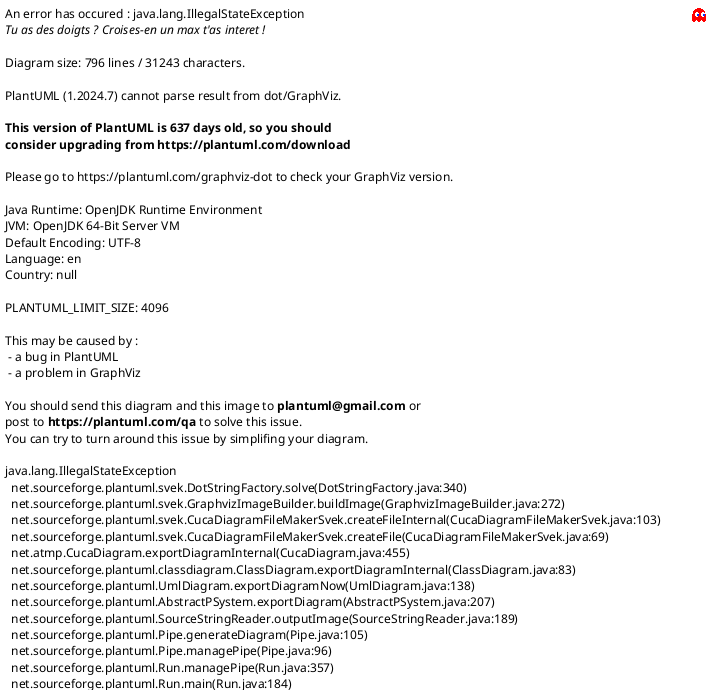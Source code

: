 @startuml Class_Diagram
'Style Settings
skinparam {
    Linetype ortho
    BackgroundColor #bababa
    Shadowing false
    Nodesep 60
    Ranksep 50
}
skinparam Arrow {
    Color #2e2e2e
    Thickness 1.5
}
skinparam CircledCharacter {
    Radius 8
    FontSize 10
}
skinparam class {
    BackgroundColor #d1d1d1
    BorderColor #2e2e2e
    BorderThickness 1.5
    HeaderBackgroundColor #a6a6a6
}
skinparam package {
    BackgroundColor #bcbfd6
    BorderThickness 1.8
}
skinparam Note {
    BackgroundColor #297547
    BorderColor #171a17
    FontColor #e8e8e8
}
!startsub DIAGRAM
'Class Diagram
'Class Definitions
    'Basic UI Components, extend/use Swing components
    package Components {
        'Swing
            together {
                class Container extends Component
                class JComponent extends Container {
                    .
                    .
                    --
                    .
                    .
                }
                class JFrame 
                class JFileChooser
                class JPanel extends JComponent
                class JButton extends JComponent
                class JLabel extends JComponent
                class JTextField extends JComponent
                class JTextPane extends JComponent
                class JComboBox extends JComponent
                class JTree extends JComponent
                class JScrollPane extends JComponent
                class JMenuBar extends JComponent
                class JCheckBox extends JComponent
            }
            'Listeners
                together {
                    interface EventListener
                    interface ComponentListener extends EventListener {
                        +componentHidden(ComponentEvent e)
                        +componentMoved(ComponentEvent e)
                        +componentResized(ComponentEvent e)
                        +componentShown(ComponentEvent e)
                    }
                    interface ActionListener extends EventListener {
                        +actionPerformed(ActionEvent e)
                    }
                    interface KeyListener extends EventListener {
                        +keyPressed(KeyEvent e)
                        +keyReleased(KeyEvent e)
                        +keyTyped(KeyEvent e)
                    }
                    interface TextListener extends EventListener{
                        +textValueChanged(TextEvent e)
                    }

                    interface ItemListener extends EventListener{
                        +itemStateChanged(ItemEvent e)
                    }

                    interface DocumentListener extends EventListener{
                        +changedUpdate(DocumentEvent e)
                        +insertUpdate(DocumentEvent e)
                        +removeUpdate(DocumentEvent e)
                    }
                }
        'Custom
            class Tree extends JTree
            class Button extends JButton
            class DropdownSelector extends JComboBox
            class InputBox extends JTextField
            class Checkbox extends JCheckBox
            class Label extends JLabel
            class ScrollPane extends JScrollPane
            class MenuBar extends JMenuBar
            class TextPane extends JTextPane

            'Frames/Panels
            together {
                enum ResizeMode {
                    ABSOLUTE_TOP_LEFT
                    ABSOLUTE_BOTTOM_RIGHT
                    RELATIVE
                }
                class Resizer {
                    +Resizer(ResizeMode t, ResizeModer r, ResizeMode b, ResizeMode l)
                    +resize(Component, int width, int height, int newWidth, int newHeight)
                }
                interface AutoResizing extends ComponentListener {
                    +setResizer(Component, Resizer)
                }

                class Panel extends JPanel implements AutoResizing {
                    -Map<Component, ComponentResizer>
                    +setResizer(Component, Resizer)
                }
                class Window implements AutoResizing {
                    -Map<Component, ComponentResizer>
                    +setResizer(Component, Resizer)
                }
                ResizeMode <-- Resizer
            }
    }
    
    'UI Composites
    package Composites {
        enum InfoBarID {
            VERSION
            SELECTED
            LASTACTION
        }
        class InfoBar extends Panel {
            -Map<InfoBarID,TextBox>
            +setText(InfoBarID, String)
        }
        InfoBarID <-- InfoBar : <<uses>>

        class MainWindow extends Window {
            -MenuBar mainMenu

            +MainWindow()
            + {static} void main(String[] args)
        }

        class SubWindowArea extends Panel{
            +addSubWindow(SubWindow)
            +removeSubWindow(SubWindow)
        }
        class SubWindow extends Panel {
            -MenuBar
            +SubWindow(Element)
            +setElement(Element)
        }
        abstract class ElementManipulator extends Panel {
            +setElement(Element)
        }
        class TextEditor implements ElementManipulator {
            -TextPane
            +TextEditor(Element)
        }
        class Visualizer implements ElementManipulator {
            -TextArea Info
            -MenuBar diagramOptions
            -MenuBar statisticsOptions
            +Visualizer(Element)
        }
        SubWindow *-- "1..[num subtypes]" ElementManipulator
        SubWindowArea *-- "0..3" SubWindow

        class Outliner extends Panel {
            -MenuBar
            -Tree
            -DAO
            +Outliner(DAO data)
        }

        class MergeDialog extends Window {
            Label prompt
            Label left
            Label right
            InputBox left
            InputBox right
            Button renameLeft
            Button renameRight
            Button keepLeft
            Button keepRight
            +MergeDialog()
            +open(Element eLeft, Element eRight)
        }
        MergeDialog --* MainWindow
    }
'Diagrams
package Diagrams {
    interface IDiagram {
        +Collection<?> cloneData()
        +void refresh()
        +void update(DiagramData data)
        +boolean addDiagramViewHelper(DiagramViewHelper dvh)
        +boolean removeDiagramViewHelper(DiagramViewHelper dvh)
        +boolean showDiagramViewHelper(IndicatorIdentifier id)
        +boolean hideDiagramViewHelper(IndicatorIdentifier id)
        +DiagramComponent[] getNonValueDisplayDiagramComponentPrototypes()
        +DiagramValueDisplayComponent[] getDiagramValueDisplayComponentPrototypes()
    }
    interface IDiagramOverlayer {
        +IDiagram getDiagram(int index)
        +void setDiagram(int index, IDiagram diagram)
        +boolean addDiagram(IDiagram diagram)
        +boolean removeDiagram(IDiagram diagram)
        +IDiagram overlay(int[] indices)
        +IDiagram overlay(IDiagram[] diagrams)
    }
    package Diagram.Overlayer {
        class DiagramOverlayer implements IDiagramOverlayer {
            -Collection<? extends IDiagram> diagrams
            -IDiagramOverlayStrategy overlayStrategy
            +DiagramOverlayer(IDiagram[] diagrams)
            -void setOverlayStrategy()
        }
        interface IDiagramOverlayStrategy {
            +IDiagram overlay()
        }
        class FunctionGraphOverlayStrategy implements IDiagramOverlayStrategy {
            -FunctionGraph[] functionGraphs
            +FunctionGraphOverlayStrategy(FunctionGraph[] functionGraphs)
            +IDiagram overlay()
        }
        class HistogramOverlayStrategy implements IDiagramOverlayStrategy {
            -Histogram histogram1
            -Histogram histogram2
            +HistogramOverlayStrategy(Histogram histogram1, Histogram histogram2)
            +IDiagram overlay()
        }
        class BarChartOverlayStrategy implements IDiagramOverlayStrategy {
            -BarChart barChart1
            -BarChart barChart2
            +BarChartOverlayStrategy(BarChart barChart1, BarChart barChart2)
            +IDiagram overlay()
        }
    }
    package Diagram.Components {
        class PositionInFrame {
            -Number xPos
            -Number yPos
            +PositionInFrame(Number xPos, Number yPos)
            +Number getXPos()
            +void setXPos(Number xPos)
            +Number getYPos()
            +void setYPos(Number yPos)
        }
        abstract class PositionInDiagram {
            -DiagramAxis[] axes
            -Number[] positionsInAxes
            +PositionInDiagram(DiagramAxis[] axes, Number[] coordinatesInAxes)
            +Number axisCoordinateToFrameCoordinate(int index)
            +PositionInFrame toPositionInFrame()
            #void setAxisCoordinate(int index, Number position)
            #void setAxisCoordinates(Number[] coordinates)
            #Number getAxisPos(int index)
        }
        class PositionIn2DDiagram extends PositionInDiagram{
            +PositionIn2DDiagram(DiagramAxis xAxis, Number xCoordinate, DiagramAxis yAxis, Number yCoordinate)
            +void setXCoordinate(Number xCoordinate)
            +void setYCoordinate(Number yCoordinate)
            +Number getXCoordinate()
            +Number getYCoordinate()
        }
        interface Hoverable {
            +default boolean isBeingHovered()
            +default void hoverAction()
            +default void refreshHoverLabelPosition()
            +default void showHoverLabel()
            +default void hideHoverLabel()
        }
        note right of Hoverable::hoverAction
            show label as default
            override if there is more
        end note
        abstract class DiagramComponent {
            -Color color
            #DiagramComponent(Color color)
            +{abstract} DiagramComponent clone()
            +void setColor(Color color)
            +Number getColor()
            +{abstract} void show()
            +{abstract} void hide()
        }
        abstract class DiagramValueDisplayComponent extends DiagramComponent implements Hoverable {
            -Number value
            #DiagramValueDisplayComponent(Color color, Number value)
            +Number valueToCoordinate(int axisIndex)
            +void setValue(Number value)
            +Number getValue()
            +{abstract} void refreshValueRelevantAttributes()
        }
        abstract class DiagramBar extends DiagramValueDisplayComponent {
            -PositionIn2DDiagram bottomLeft
            -PositionIn2DDiagram topRight
            -Number borderThickness
            #DiagramBar(Color color, Number value, PositionIn2DDiagram bottomLeft, PositionIn2DDiagram topRight, Number borderThickness)
            +Number getHeight()
            +Number getWidth()
            +void setBottomLeftInDiagram(Number x1, Number y1)
            +void setTopRightInDiagram(Number x2, Number y2)
            +PositionIn2DDiagram getBottomLeftInDiagram()
            +PositionIn2DDiagram getTopRightInDiagram()
        }
        abstract class DiagramAxis extends DiagramComponent {
            -Number min
            -Number max
            -int steps
            -boolean showValues
            -DiagramLine axisLine
            #DiagramAxis(DiagramLine axisLine, Number min, Number max, int steps)
            +void setMin(Number min)
            +Number getMin()
            +void setMax(Number max)
            +Number getMax()
            +void setSteps(int steps)
            +int getSteps()
            +void showValues()
            +void hideValues()
            'not good for flexibility and redundant, paintAxis is enough
            '#void paintComponent(Graphics g)
            'void show is already being implemented
            '+void paintAxis()
            +Number valueToCoordinate(Number value)
            +Number CoordinateToValue(Number coordinate)
            +void setLineByPos(Number minValXPos, Number minValYPos, Number maxValXPos, Number maxValYPos)
            +void setLineColor(Color color)
            +void setLineThickness(Number thickness)
            +Number getLineLength()
        }
        note right of DiagramAxis::paintComponent
            Override this method from JComponent,
            use paintAxis() method instead.

            paintAxis() initializes the parameter of
            paintComponent and calls paintComponent.
        end note
        note right of DiagramAxis::CoordinateToValue
            Throws an exception, if the coordinate
            is out of the range of the axis' line
            (determined by x1 and x2 or y1 and y2 of
            axisLine)
        end note
        abstract class DiagramLabel extends DiagramComponent {
            -String caption
            -PositionInFrame bottomLeft
            -PositionInFrame topRight
            -Number borderThickness
            #DiagramLabel(PositionInFrame bottomLeft, PositionInFrame topRight, Color color, String caption, Number borderThickness)
            +void setCaption(String caption)
            +String getCaption()
            +void setBottomLeftInFrame(Number x1, Number y1)
            +void setTopRightInFrame(Number x2, Number y2)
            +PositionInFrame getBottomLeftInFrame()
            +PositionInFrame getTopRightInFrame()
        }
        abstract class DiagramLine extends DiagramComponent {
            -PositionInFrame start
            -PositionInFrame end
            -Number thickness
            #DiagramLine(PositionInFrame start, PositionInFrame end, Color color, Number thickness)
            #Number calculateLength()
            +void setThickness(Number thickness)
            +void setBottomLeftInFrame(Number x1, Number y1)
            +void setTopRightInFrame(Number x2, Number y2)
            +PositionInFrame getBottomLeftInFrame()
            +PositionInFrame getTopRightInFrame()
            +Number getLength()
            +Number getThickness()
        }
        note top of DiagramLine
            Calculate length with Pythagoras'
            formula
        end note
        class SolidLine extends DiagramLine {
            -Line line
            #SolidLine(PositionInFrame start, PositionInFrame end, Color color, Number thickness)
        }
        abstract class DiagramValueLabel extends DiagramValueDisplayComponent {
            -PositionIn2DDiagram topRight
            -PositionIn2DDiagram bottomLeft
            -String caption
            -Number[] sizesInAxes
            -Number borderThickness
            #DiagramValueLabel(PositionIn2DDiagram bottomLeft, PositionIn2DDiagram topRight, Color color, Number value, Number borderThickness)
            #void refreshCaption()
            #void setCaption(String caption)
            +String getCaption()
            +void setBottomLeftInDiagram(Number x1, Number y1)
            +void setTopRightInDiagram(Number x2, Number y2)
            +PositionIn2DDiagram getBottomLeftInDiagram()
            +PositionIn2DDiagram getTopRightInDiagram()
        }
        abstract class DiagramPoint extends DiagramValueDisplayComponent {
            -PositionIn2DDiagram position
            -Number size
            #DiagramPoint(PositionIn2DDiagram position, Color color, Number value, Number size)
            +void setSize(Number size)
            +Number getSize()
            +void setPositionInDiagram(Number x, Number y)
            +PositionIn2DDiagram getPositionInDiagram()
        }
        abstract class DiagramColorScale extends DiagramComponent {
            '-Color color = borderColor
            -PositionIn2DDiagram bottomLeft
            -PositionIn2DDiagram topRight
            -Number borderThickness
            #DiagramColorScale(PositionIn2DDiagram bottomLeft, PositionIn2DDiagram topRight, Color borderColor, Number[] values, Color[] valueColors, Number borderThickness)
            +Color valueToColor(Number value)
            +Number[] getValues()
            +Color[] getColors()
            +final Object[] matchingsAsArray()
            +void setBottomLeftInFrame(Number x1, Number y1)
            +void setTopRightInFrame(Number x2, Number y2)
            +PositionInFrame getBottomLeftInFrame()
            +PositionInFrame getTopRightInFrame()
        }
        note right of DiagramColorScale::matchingsAsArray
            return new Object[]
            {getValues(), getColors()}
        end note
        class 2ColorScale extends DiagramColorScale {
            '-Color color = borderColor
            -WritableImage colorScale
            -Color minValueColor
            -Color maxValueColor
            -Number minValue
            -Number maxValue
            #2ColorScale(PositionIn2DDiagram bottomLeft, PositionIn2DDiagram topRight, Color borderColor, Number minVal, Number maxVal, Color minValColor, Color maxValColor, Number borderThickness)
            +Color getMinValueColor()
            +Color getMaxValueColor()
            +void setMinValueColor(Color minValueColor)
            +void setMaxValueColor(Color maxValueColor)
            +Number getMinValue()
            +Number getMaxValue()
            +void setMinValue(Number minValue)
            +void setMaxValue(Number maxValue)
        }
        class ValueDisplayPoint extends DiagramPoint {
            -Point point
            #ValueDisplayPoint(Color color, Number value, Number size, PositionIn2DDiagram position)
        }
        class HistogramBar extends DiagramBar {
            -Label label
            #HistogramBar(Color color, Number value, PositionIn2DDiagram bottomLeft, PositionIn2DDiagram topRight)
        }
        class BarChartBar extends DiagramBar {
            -Label label
            #BarChartBar(Color color, Number value, Number width, PositionIn2DDiagram bottomLeft, PositionIn2DDiagram topRight)
        }
        class SolidAxis extends DiagramAxis {
            #SolidAxis(SolidLine axisLine, Number min, Number max, int steps)
        }
        class HeatMapLabel extends DiagramValueLabel {
            -Label label
            #HeatMapLabel(DiagramColorScale cs, Number value, PositionIn2DDiagram bottomLeft, PositionIn2DDiagram topRight)
        }
        class DescriptionLabel extends DiagramLabel {
            -Label label
            #DescriptionLabel(Color color, String caption, PositionInFrame bottomLeft, PositionInFrame topRight)
        }
        /'Shows value that is being
        hovered over'/
        class HoverLabel {
            -String caption
            -Theme theme
            -Number xPos
            -Number yPos
            -Number width
            -Number height
            -{static} HoverLabel hoverLabel
            -HoverLabel()
            +{static} HoverLabel getHoverLabel()
            +void show()
            +void hide()
            +void setWidth(Number width)
            +void setHeight(Number height)
            +Number getWidth()
            +Number getHeight()
        }
        class DiagramComponentFactory {
            -{static} DiagramComponentFactory instance = new DiagramComponentFactory
            -DiagramComponentFactory()
            +{static} DiagramComponentFactory getDiagramComponentFactory()
            +DiagramPoint createPoint(Number value, PositionIn2DDiagram position, Number size)
            +DiagramValueLabel createValueLabel(Number value, PositionIn2DDiagram bottomLeft, PositionIn2DDiagram topRight, Number borderThickness)
            +DiagramBar createBar(Number value, PositionIn2DDiagram bottomLeft, PositionIn2DDiagram topRight, Number borderThickness)
            +DiagramLabel createLabel(PositionInFrame bottomLeft, PositionInFrame topRight, Color color, String caption, Number borderThickness)
            +DiagramAxis createAxis(DiagramLine axisLine, Number min, Number max, int steps)
            +DiagramColorScale createColorScale(PositionInFrame bottomLeft, PositionInFrame topRight, Color borderColor, Number[] values, Color[] valueColors, Number borderThickness)
            +DiagramLine createLine(PositionInFrame start, PositionInFrame end, Color color, Number thickness)
        }
    }
    package Diagram.Data {
        class DiagramData {
            -Collection<?> data;
            -DiagramDataFormatter ddf;
            +DiagramData(Collection<?> data)
            +<T extends Collection<?>> T getData();
            +void update()
            +void setFormat(DiagramDataFormatter ddf)
        }
        note right of DiagramData::getData
            Run ddf on data and return result.
            If ddf = null, return a deep copy.
        end note
        abstract class DiagramDataFormatter {
            +DiagramDataFormatter()
            +<T extends Collection<?>> Object format(T data)
        }
        class ArrayListDataFormatter extends DiagramDataFormatter {
            +ArrayListDataFormatter()
            +<T extends Collection<?>> Object format(T data)
        }
        class ArrayDataFormatter extends DiagramDataFormatter {
            +ArrayDataFormatter()
            +<E, T extends Collection<E>> Object format(T data)
        }
    }
    package Diagram.Type {
        abstract class Diagram implements IDiagram {
            -DiagramData data
            -DiagramAxis[] axes
            -DiagramValueDisplayComponent[] valueDisplayComponents
            -DiagramComponent[] nonValueDisplayComponents
            -EnumMap<IndicatorIdentifier, DiagramViewHelper> viewHelpers
            +Diagram(DiagramData data)
            #void assemble(DiagramAxis[] axes, DiagramValueDisplayComponent[] valueDisplayComponents, DiagramComponent[] nonValueDisplayComponents)
            +boolean addDiagramViewHelper(DiagramViewHelper dvh)
            +boolean removeDiagramViewHelper(DiagramViewHelper dvh)
            +boolean showDiagramViewHelper(IndicatorIdentifier id)
            +boolean hideDiagramViewHelper(IndicatorIdentifier id)
        }
        class Histogram extends Diagram {
            +Histogram(DiagramData data)
        }
        class BarChart extends Diagram {
            +BarChart(DiagramData data)
        }
        class HeatMap extends Diagram {
            +HeatMap(DiagramData data)
        }
        class FunctionGraph extends Diagram {
            +FunctionGraph(DiagramData data)
        }
        note as Diagram1
            Diagram(DiagramData data) constructor call
            accesses DiagramDirector, sets the
            DiagramBuilder and the DiagramData attributes
            in DiagramDirector and builds the diagram

            Diagram(axes, valueDisplayComponents,
            nonValueDisplayComponents) is used by the
            builders after the components are built.
            They are also used by the Overlayers to
            combine multiple diagrams into one for
            comparing.
        end note
        Histogram -- Diagram1
        BarChart -- Diagram1
        HeatMap -- Diagram1
        FunctionGraph -- Diagram1
    }
    package Diagram.Indicator {
        enum IndicatorIdentifier {
            MIN
            MAX
            AVG
            MED
            X_COORDINATE_INDICATOR
            Y_COORDINATE_INDICATOR
        }
        class DiagramViewHelperFactory {
            -{static} DiagramViewHelperFactory instance
            -DiagramViewHelperFactory()
            +{static} DiagramViewHelperFactory getInstance()
            +HelperComponentDisplayer createValueColorDisplayer(IDiagram diagram, IndicatorIdentifier id)
            +HelperLineDisplayer createCoordinateGridDisplayer(IDiagram diagram, DiagramAxis axis, IndicatorIdentifier id)
            +HelperLineDisplayer createValueLineDisplayer(IDiagram diagram, Number value, IndicatorIdentifier id)
        }
        abstract class DiagramViewHelper {
            -int layer
            -List<ViewHelperComponent> helperComponents
            -IndicatorIdentifier id
            -IDiagram diagram
            #DiagramViewHelper(IDiagram diagram, int layer, IndicatorIdentifier id)
            +int getLayerNumber()
            +void remove()
            +void show()
            +void hide()
            +void update()
            +boolean addViewHelperComponent(ViewHelperComponent vhc)
            +boolean removeViewHelperComponent(ViewHelperComponent vhc)
            +boolean clearViewHelperComponents()
            +IndicatorIdentifier getID()
        }
        DiagramViewHelperFactory -- DiagramViewHelper : > <<creates>>
        abstract class HelperLineDisplayer extends DiagramViewHelper {
            #HelperLineDisplayer(IDiagram diagram, IndicatorIdentifier id)
            #{abstract} void generateHelperComponents()
        }
        note left of DiagramViewHelper::layer
            Indicates how much in the front the DiagramViewHelper is.

            For example with JLayeredPane
        end note
        class ValueLineDisplayer extends HelperLineDisplayer {
            -DiagramAxis parallelAxis
            -Color color
            -Number thickness
            -Number value
            #ValueLineDisplayer(IDiagram diagram, DiagramAxis parallelAxis, Color color, Number thickness, Number value, IndicatorIdentifier id)
            -void createValueLine()
        }
        note bottom of ValueLineDisplayer
            Displays lines for statistics checked
            in the checkbox part
        end note
        abstract class HelperComponentDisplayer extends DiagramViewHelper {
            #HelperComponentDisplayer(IDiagram diagram, IndicatorIdentifier id)
        }
        class ValueFixColorDisplayer extends HelperComponentDisplayer {
            -TreeMap<Number, Color> mapping
            #ValueFixColorDisplayer(IDiagram diagram, TreeMap<Number, Color> mapping, IndicatorIdentifier id)
        }
        class ValueScaleColorDisplayer extends HelperComponentDisplayer {
            -DiagramColorScale colorScale
            #ValueScaleColorDisplayer(IDiagram diagram, DiagramColorScale colorScale, IndicatorIdentifier id)
        }
        note left of HelperComponentDisplayer
            Overshadows DiagramComponents with the ViewHelperComponents
            that are wanted to be seen by the user.

            Layer is set within the constructor.
        end note
        ValueColorDisplayers -- ValueScaleColorDisplayer
        ValueColorDisplayers -- ValueFixColorDisplayer
        class CoordinateIndicatorLineDisplayer extends HelperLineDisplayer {
            -DiagramAxis axis
            -Color color
            -Number thickness
            #CoordinateIndicatorLineDisplayer(IDiagram diagram, DiagramAxis axis, Color color, Number thickness, IndicatorIdentifier id)
            -void createCoordinateIndicatorLines()
        }
        class ViewHelperComponent {
            #ViewHelperComponent(DiagramComponent dc)
            +void show()
            +void hide()
        }
        note bottom of ViewHelperComponent
            Wraps DiagramComponents that the
            DiagramViewHelpers create and use
        end note
        note as ViewHelperComponentGeneration
            Call getDiagramValueDisplayComponentPrototypes() or
            getNonValueDisplayDiagramComponentPrototypes(),
            adjust the returned required elements, color them accordingly,
            wrap them with ViewHelperComponent object
            add them to helperComponents.
        end note
        DiagramViewHelper *--> ViewHelperComponent
        class CoordinateIndicatorLine extends DiagramLine {
            #CoordinateIndicatorLine(DiagramAxis parallelAxis, Number value, Color color, Number thickness)
        }
        class ValueLine extends DiagramLine {
            #ValueLine(DiagramAxis parallelAxis, Number value, Color color, Number thickness)
        }
        ValueLineDisplayer --> ValueLine : > <<creates>>
        CoordinateIndicatorLineDisplayer --> CoordinateIndicatorLine : > <<creates>>
    }
    note top of Diagram.Indicator
        Things that will be shown on diagrams
        that are not actually a part of them go here
    end note
    note as N1
        Strategy pattern:

        -IDiagramOverlayStrategy as abstract strategy
        -Its subclasses as concrete strategies
    end note
    note as N2
        Builder Pattern:

        -DiagramDirector as singleton director
        -DiagramBuilder class' subclasses as builders
    end note
    class DiagramDirector {
        -DiagramBuilder builder
        -DiagramData data
        -{static} DiagramDirector instance = new DiagramDirector
        -DiagramDirector()
        +{static} DiagramDirector getDiagramDirector()
        +void changeBuilder(Builder b)
        +void setDiagramData(DiagramData data)
        +IDiagram build()
    }
    class SettingsProvider {
        -{static} SettingsProvider instance = new SettingsProvider
        -Settings s
        -SettingsProvider()
        +{static} SettingsProvider getInstance()
        +void changeSettings(Settings s)
        +Settings getSettings()
    }
    package Diagram.Builder {
        abstract class DiagramBuilder {
            -DiagramData data
            +DiagramBuilder(DiagramData data)
            #DiagramAxis buildAxes()
            #DiagramValueDisplayComponent[] buildValueDisplayComponents()
            #DiagramComponent[] buildDiagramSpecificComponent()
            +IDiagram buildDiagram()
        }
        class BarChartBuilder extends DiagramBuilder {
            +BarChartBuilder(DiagramData data)
        }
        class HistogramBuilder extends DiagramBuilder {
            +HistogramBuilder(DiagramData data)
        }
        class FunctionGraphBuilder extends DiagramBuilder {
            +FunctionGraphBuilder(DiagramData data)
        }
        class HeatMapBuilder extends DiagramBuilder {
            +HeatMapBuilder(DiagramData data)
        }
    }
}

'Class Relations
    'Ui
        AutoResizing --> Resizer
        Visualizer -> IDiagram

        MainWindow *-- "1"Outliner
        MainWindow *-- "1"SubWindowArea
        MainWindow *-- "1"InfoBar
    'Diagram
        HeatMap "1" o-- "*" HeatMapLabel
        Hoverable "1" -- "1" HoverLabel : > shows upon being hovered

        DiagramViewHelper --> Diagram : > Wraps and decorates
        DiagramDirector --> DiagramBuilder
        DiagramDirector --> Diagram : <<creates>>
        DiagramComponentFactory --> DiagramComponent : <<creates>>
        DiagramOverlayer o-- IDiagramOverlayStrategy
        DiagramData "1" *--> "1" DiagramDataFormatter
        Diagram *--> DiagramData
        Diagram *-- "*" DiagramComponent

'Cell Representation
package representation{

    class DataPanel {
        -Label label
        -String text
        +DataPanel()
        +setText(String text)
        
    }

    class CellPanel{
        -Label label
        -Button[] buttons
        -Checkbox[] checkboxes
        -Element cell
        -Element[] pins
        -BufferedImage image
        -CellImageGenerator cellGenerator
        +CellPanel(Element element)
        +switchToLibrary()
        +switchToPin(Element element)
        +switchToCell(Element element)
     
    }

    class LibraryPanel{
        -List<Button> buttons
        -List<Cell> cells
        -Library selectedLibrary
        +LibraryPanel(Element e)
        +switchToCell(Cell cell)
     
    }

    
    interface ICellImageGenerator{
        +buildCell(int inputPins, int outputPins)
    }

    class CellImageGenerator implements ICellImageGenerator{
        -BufferedImage pinIcon
        -BufferedImage cellIcon
        +CellImageGenerator()
        +buildCell(int inputPins, int outputPins): int
        
    }

    


    Visualizer *-- LibraryPanel
    Visualizer *-- DataPanel
    Visualizer *-- CellPanel
    LibraryPanel --> CellPanel
    CellPanel --> CellImageGenerator
    CellPanel --> Button
    CellPanel --> Checkbox
    LibraryPanel --> ScrollPane
    CellImageGenerator --> images
}
!endsub
@enduml
